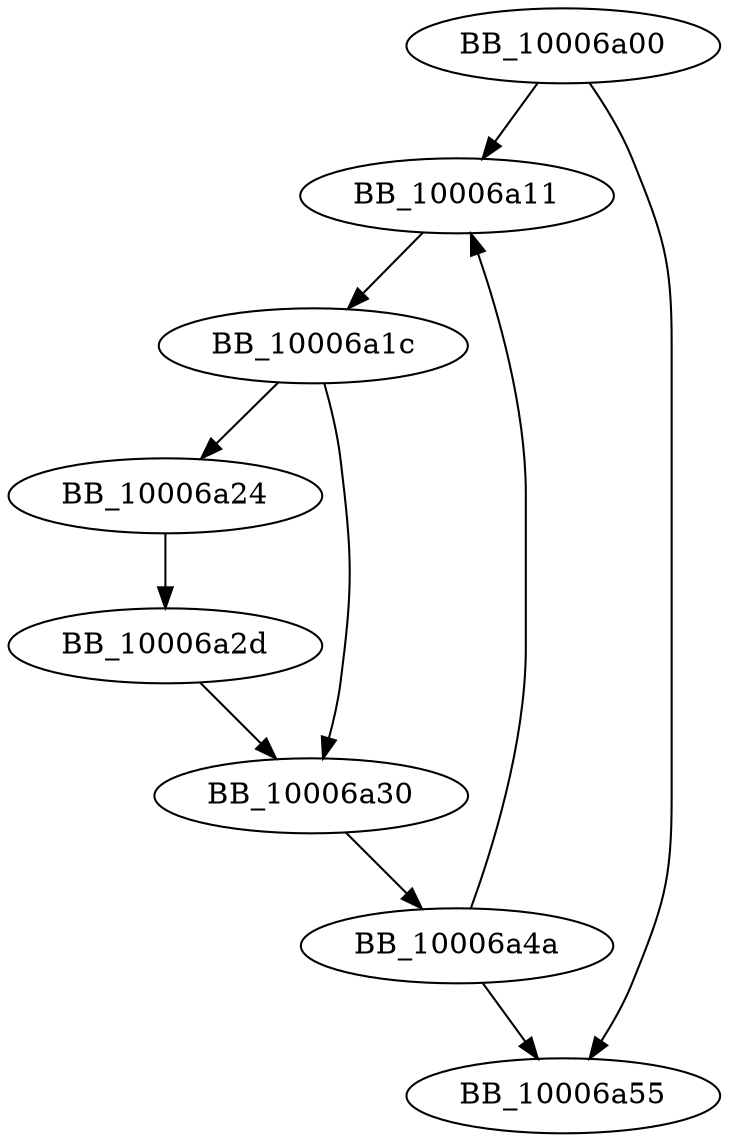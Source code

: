 DiGraph sub_10006A00{
BB_10006a00->BB_10006a11
BB_10006a00->BB_10006a55
BB_10006a11->BB_10006a1c
BB_10006a1c->BB_10006a24
BB_10006a1c->BB_10006a30
BB_10006a24->BB_10006a2d
BB_10006a2d->BB_10006a30
BB_10006a30->BB_10006a4a
BB_10006a4a->BB_10006a11
BB_10006a4a->BB_10006a55
}
